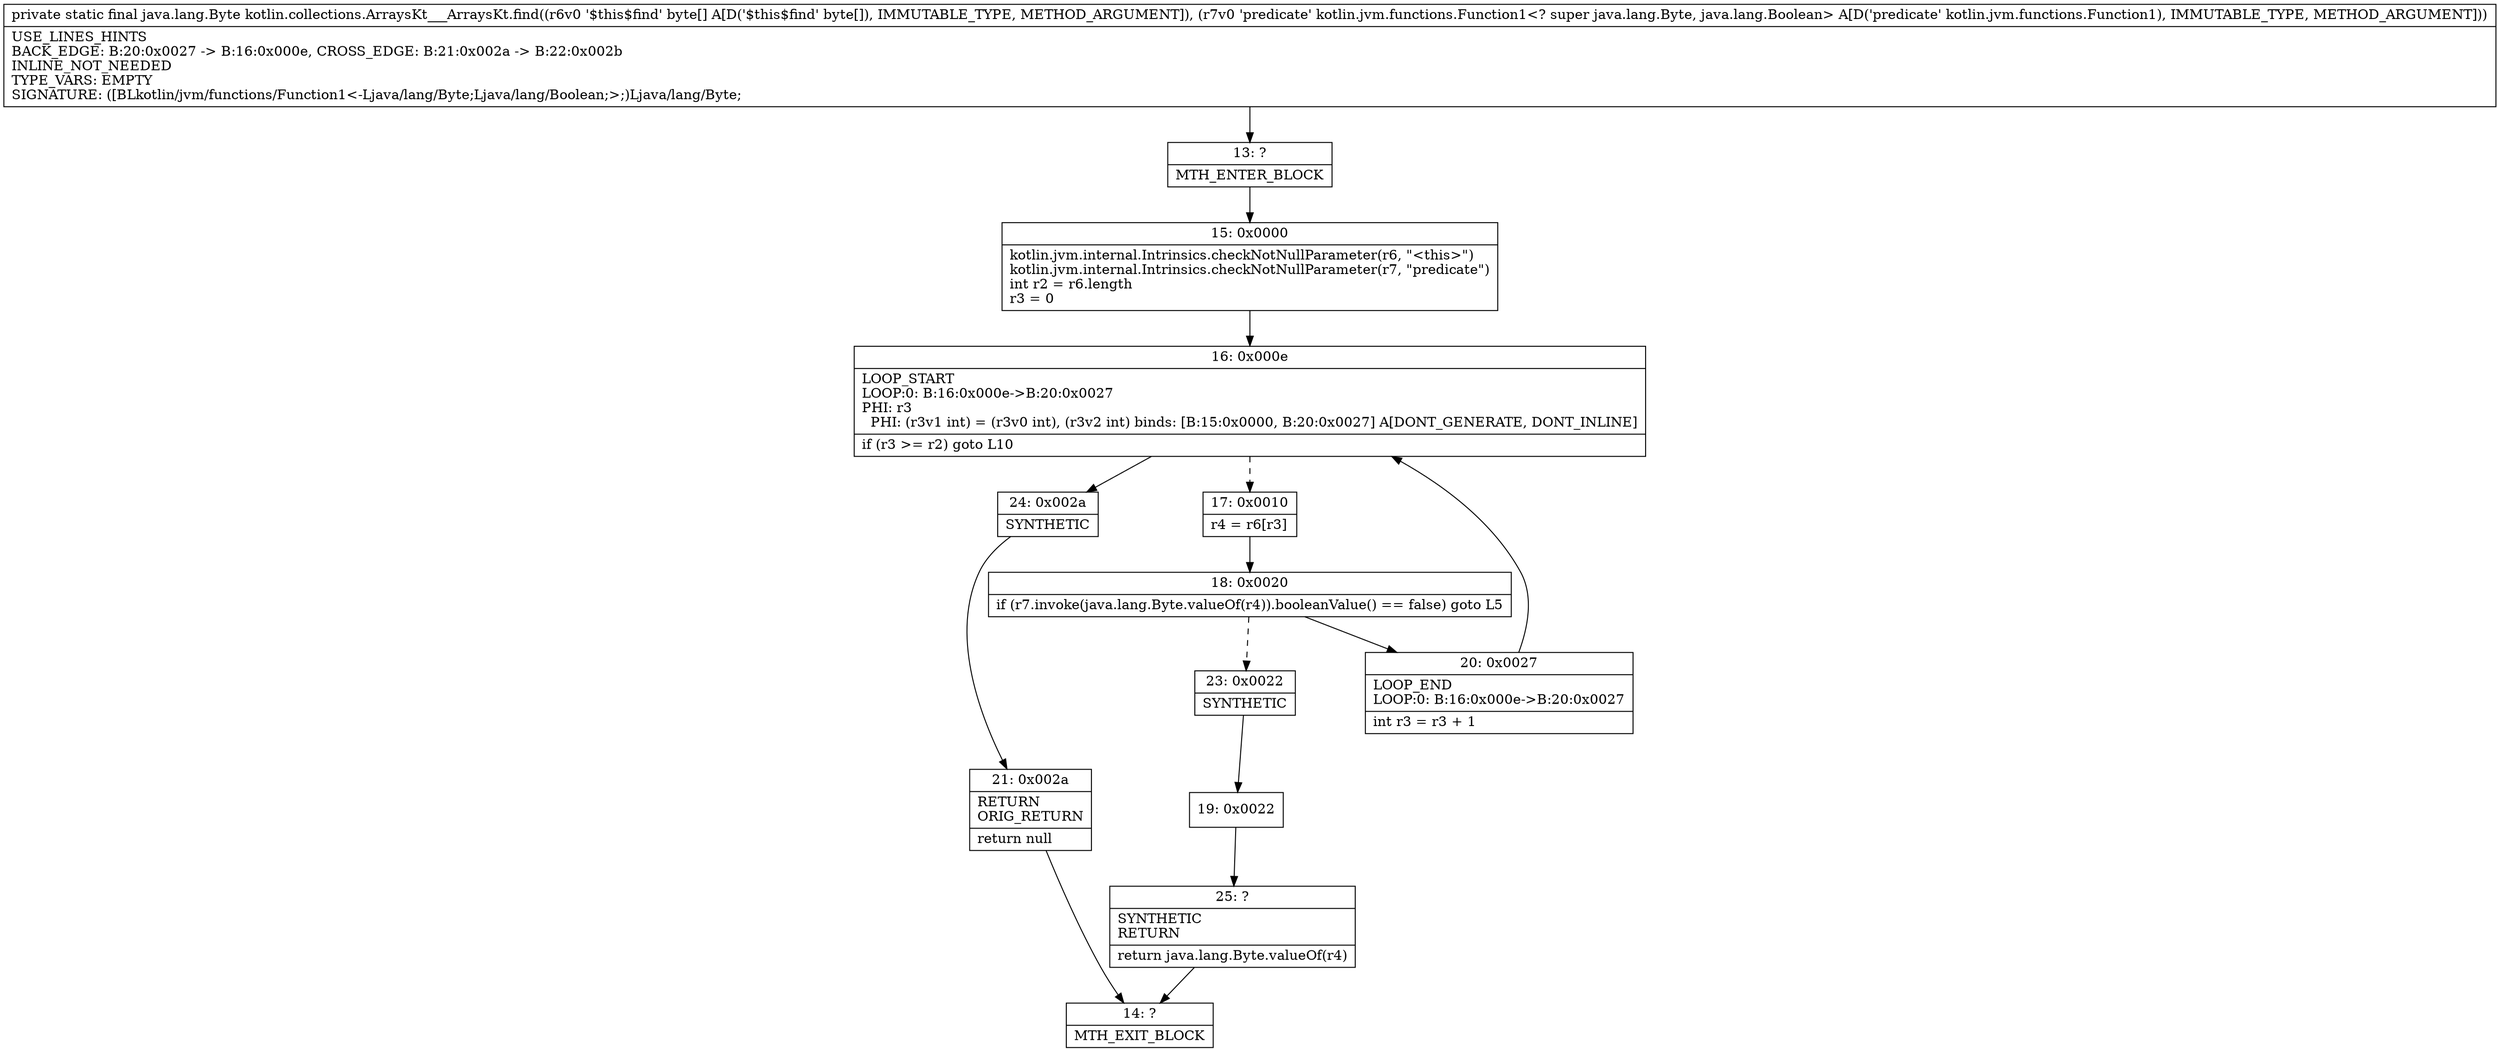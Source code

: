 digraph "CFG forkotlin.collections.ArraysKt___ArraysKt.find([BLkotlin\/jvm\/functions\/Function1;)Ljava\/lang\/Byte;" {
Node_13 [shape=record,label="{13\:\ ?|MTH_ENTER_BLOCK\l}"];
Node_15 [shape=record,label="{15\:\ 0x0000|kotlin.jvm.internal.Intrinsics.checkNotNullParameter(r6, \"\<this\>\")\lkotlin.jvm.internal.Intrinsics.checkNotNullParameter(r7, \"predicate\")\lint r2 = r6.length\lr3 = 0\l}"];
Node_16 [shape=record,label="{16\:\ 0x000e|LOOP_START\lLOOP:0: B:16:0x000e\-\>B:20:0x0027\lPHI: r3 \l  PHI: (r3v1 int) = (r3v0 int), (r3v2 int) binds: [B:15:0x0000, B:20:0x0027] A[DONT_GENERATE, DONT_INLINE]\l|if (r3 \>= r2) goto L10\l}"];
Node_17 [shape=record,label="{17\:\ 0x0010|r4 = r6[r3]\l}"];
Node_18 [shape=record,label="{18\:\ 0x0020|if (r7.invoke(java.lang.Byte.valueOf(r4)).booleanValue() == false) goto L5\l}"];
Node_20 [shape=record,label="{20\:\ 0x0027|LOOP_END\lLOOP:0: B:16:0x000e\-\>B:20:0x0027\l|int r3 = r3 + 1\l}"];
Node_23 [shape=record,label="{23\:\ 0x0022|SYNTHETIC\l}"];
Node_19 [shape=record,label="{19\:\ 0x0022}"];
Node_25 [shape=record,label="{25\:\ ?|SYNTHETIC\lRETURN\l|return java.lang.Byte.valueOf(r4)\l}"];
Node_14 [shape=record,label="{14\:\ ?|MTH_EXIT_BLOCK\l}"];
Node_24 [shape=record,label="{24\:\ 0x002a|SYNTHETIC\l}"];
Node_21 [shape=record,label="{21\:\ 0x002a|RETURN\lORIG_RETURN\l|return null\l}"];
MethodNode[shape=record,label="{private static final java.lang.Byte kotlin.collections.ArraysKt___ArraysKt.find((r6v0 '$this$find' byte[] A[D('$this$find' byte[]), IMMUTABLE_TYPE, METHOD_ARGUMENT]), (r7v0 'predicate' kotlin.jvm.functions.Function1\<? super java.lang.Byte, java.lang.Boolean\> A[D('predicate' kotlin.jvm.functions.Function1), IMMUTABLE_TYPE, METHOD_ARGUMENT]))  | USE_LINES_HINTS\lBACK_EDGE: B:20:0x0027 \-\> B:16:0x000e, CROSS_EDGE: B:21:0x002a \-\> B:22:0x002b\lINLINE_NOT_NEEDED\lTYPE_VARS: EMPTY\lSIGNATURE: ([BLkotlin\/jvm\/functions\/Function1\<\-Ljava\/lang\/Byte;Ljava\/lang\/Boolean;\>;)Ljava\/lang\/Byte;\l}"];
MethodNode -> Node_13;Node_13 -> Node_15;
Node_15 -> Node_16;
Node_16 -> Node_17[style=dashed];
Node_16 -> Node_24;
Node_17 -> Node_18;
Node_18 -> Node_20;
Node_18 -> Node_23[style=dashed];
Node_20 -> Node_16;
Node_23 -> Node_19;
Node_19 -> Node_25;
Node_25 -> Node_14;
Node_24 -> Node_21;
Node_21 -> Node_14;
}

